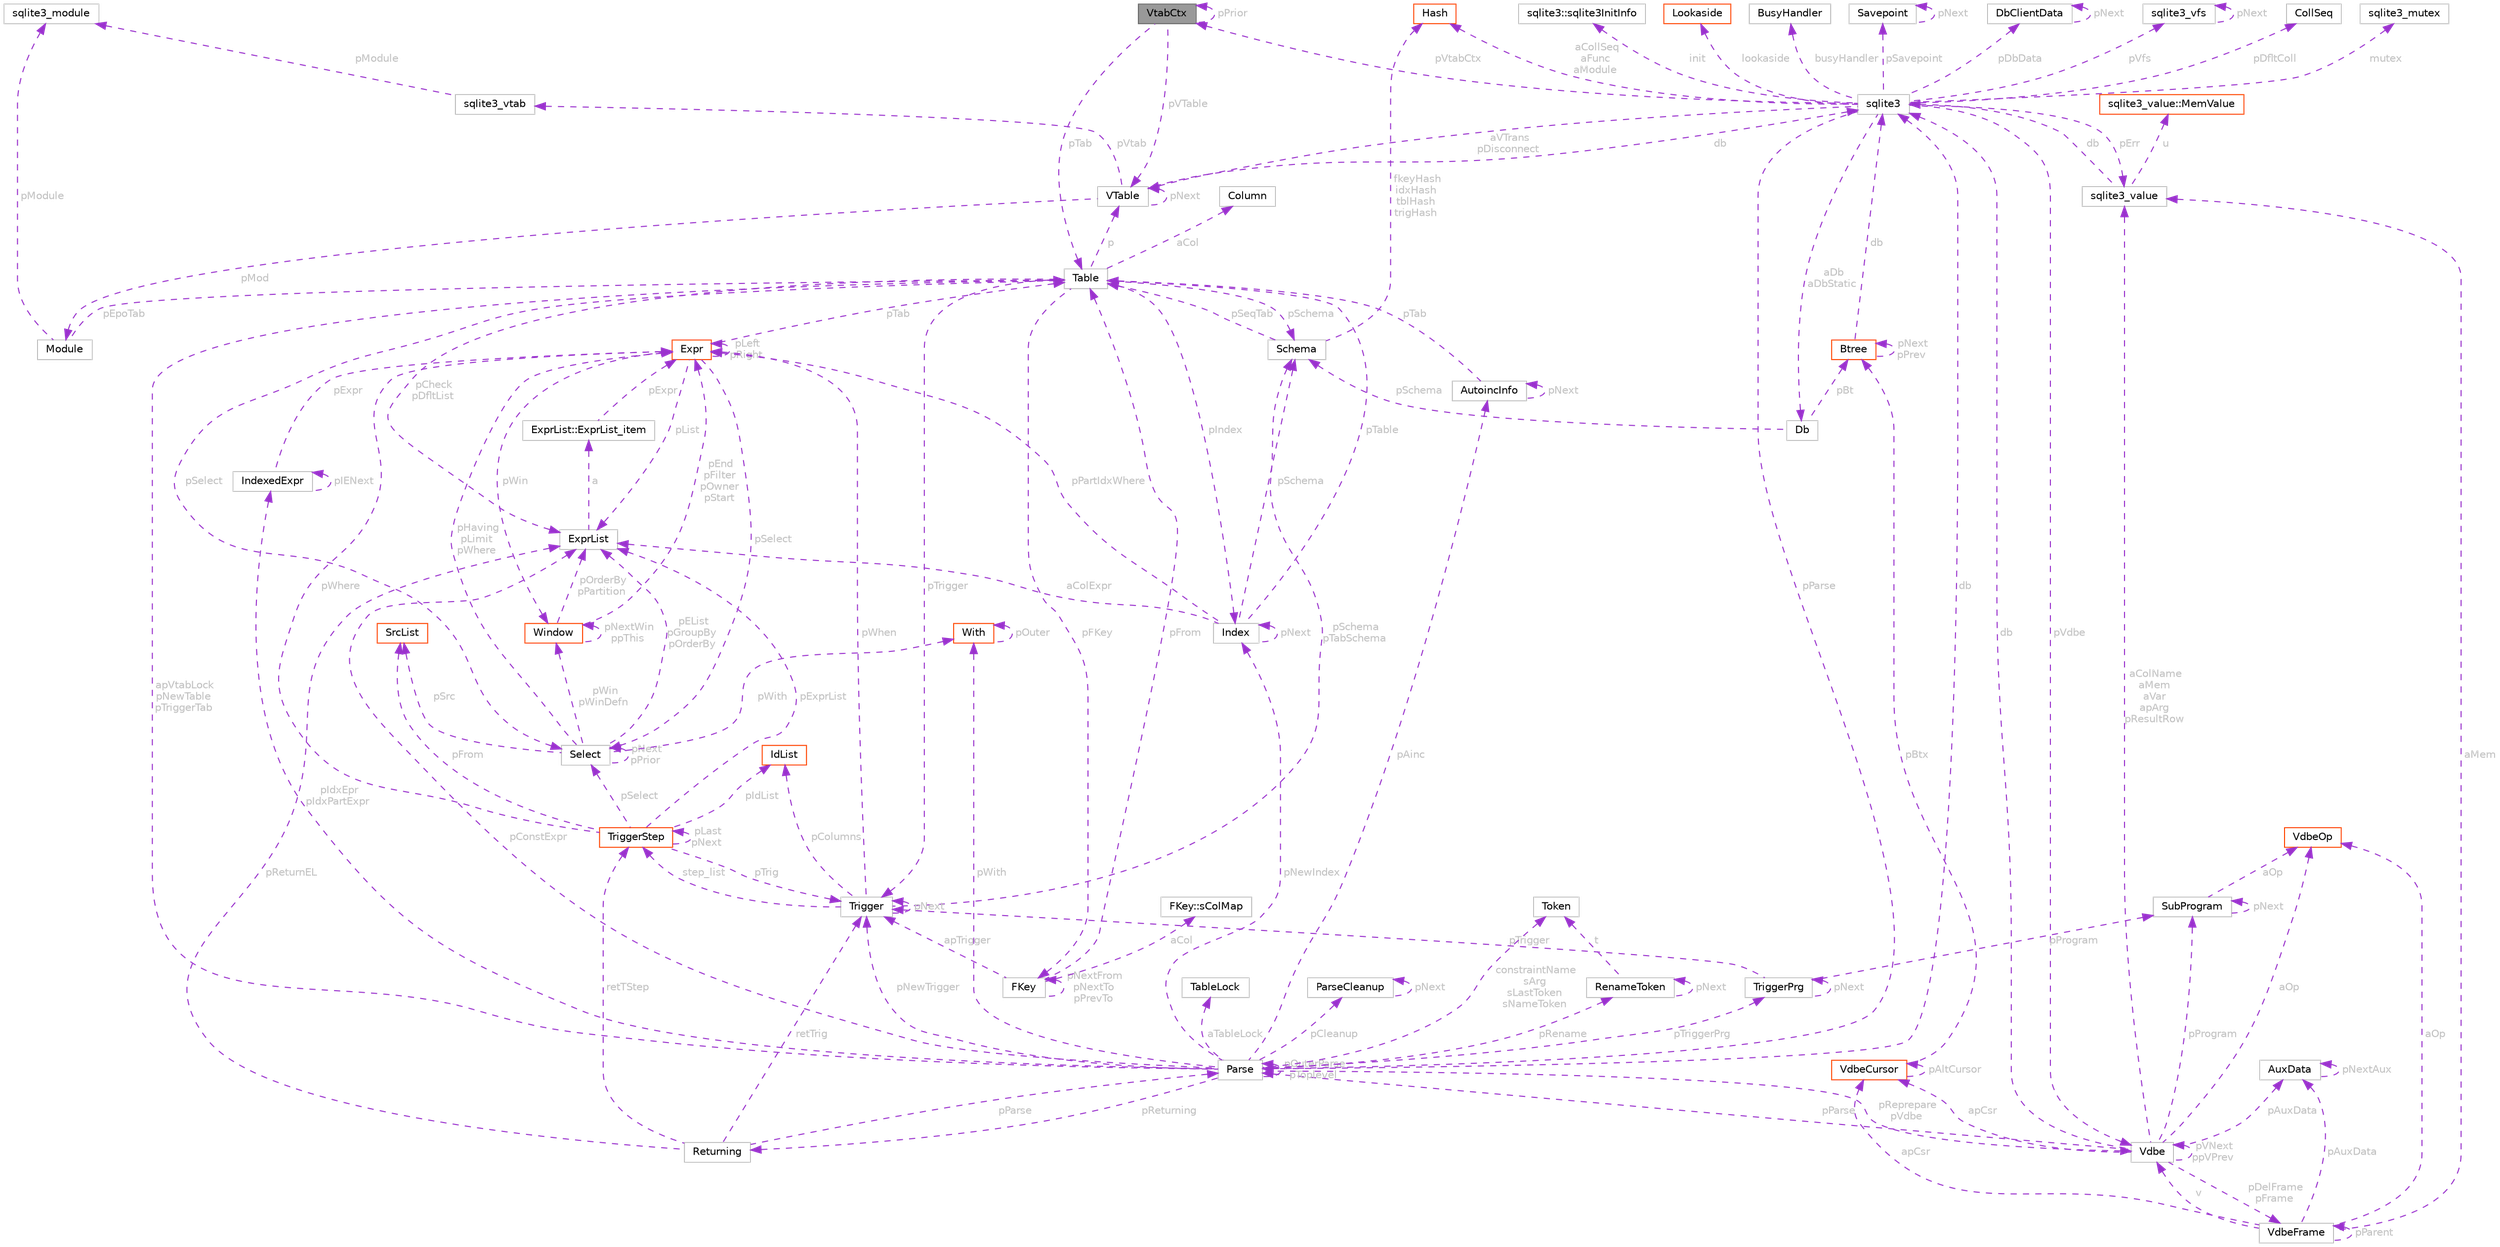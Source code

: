 digraph "VtabCtx"
{
 // LATEX_PDF_SIZE
  bgcolor="transparent";
  edge [fontname=Helvetica,fontsize=10,labelfontname=Helvetica,labelfontsize=10];
  node [fontname=Helvetica,fontsize=10,shape=box,height=0.2,width=0.4];
  Node1 [id="Node000001",label="VtabCtx",height=0.2,width=0.4,color="gray40", fillcolor="grey60", style="filled", fontcolor="black",tooltip=" "];
  Node2 -> Node1 [id="edge1_Node000001_Node000002",dir="back",color="darkorchid3",style="dashed",tooltip=" ",label=" pVTable",fontcolor="grey" ];
  Node2 [id="Node000002",label="VTable",height=0.2,width=0.4,color="grey75", fillcolor="white", style="filled",URL="$structVTable.html",tooltip=" "];
  Node3 -> Node2 [id="edge2_Node000002_Node000003",dir="back",color="darkorchid3",style="dashed",tooltip=" ",label=" db",fontcolor="grey" ];
  Node3 [id="Node000003",label="sqlite3",height=0.2,width=0.4,color="grey75", fillcolor="white", style="filled",URL="$structsqlite3.html",tooltip=" "];
  Node4 -> Node3 [id="edge3_Node000003_Node000004",dir="back",color="darkorchid3",style="dashed",tooltip=" ",label=" pVfs",fontcolor="grey" ];
  Node4 [id="Node000004",label="sqlite3_vfs",height=0.2,width=0.4,color="grey75", fillcolor="white", style="filled",URL="$structsqlite3__vfs.html",tooltip=" "];
  Node4 -> Node4 [id="edge4_Node000004_Node000004",dir="back",color="darkorchid3",style="dashed",tooltip=" ",label=" pNext",fontcolor="grey" ];
  Node5 -> Node3 [id="edge5_Node000003_Node000005",dir="back",color="darkorchid3",style="dashed",tooltip=" ",label=" pVdbe",fontcolor="grey" ];
  Node5 [id="Node000005",label="Vdbe",height=0.2,width=0.4,color="grey75", fillcolor="white", style="filled",URL="$structVdbe.html",tooltip=" "];
  Node3 -> Node5 [id="edge6_Node000005_Node000003",dir="back",color="darkorchid3",style="dashed",tooltip=" ",label=" db",fontcolor="grey" ];
  Node5 -> Node5 [id="edge7_Node000005_Node000005",dir="back",color="darkorchid3",style="dashed",tooltip=" ",label=" pVNext\nppVPrev",fontcolor="grey" ];
  Node6 -> Node5 [id="edge8_Node000005_Node000006",dir="back",color="darkorchid3",style="dashed",tooltip=" ",label=" pParse",fontcolor="grey" ];
  Node6 [id="Node000006",label="Parse",height=0.2,width=0.4,color="grey75", fillcolor="white", style="filled",URL="$structParse.html",tooltip=" "];
  Node3 -> Node6 [id="edge9_Node000006_Node000003",dir="back",color="darkorchid3",style="dashed",tooltip=" ",label=" db",fontcolor="grey" ];
  Node5 -> Node6 [id="edge10_Node000006_Node000005",dir="back",color="darkorchid3",style="dashed",tooltip=" ",label=" pReprepare\npVdbe",fontcolor="grey" ];
  Node7 -> Node6 [id="edge11_Node000006_Node000007",dir="back",color="darkorchid3",style="dashed",tooltip=" ",label=" pConstExpr",fontcolor="grey" ];
  Node7 [id="Node000007",label="ExprList",height=0.2,width=0.4,color="grey75", fillcolor="white", style="filled",URL="$structExprList.html",tooltip=" "];
  Node8 -> Node7 [id="edge12_Node000007_Node000008",dir="back",color="darkorchid3",style="dashed",tooltip=" ",label=" a",fontcolor="grey" ];
  Node8 [id="Node000008",label="ExprList::ExprList_item",height=0.2,width=0.4,color="grey75", fillcolor="white", style="filled",URL="$structExprList_1_1ExprList__item.html",tooltip=" "];
  Node9 -> Node8 [id="edge13_Node000008_Node000009",dir="back",color="darkorchid3",style="dashed",tooltip=" ",label=" pExpr",fontcolor="grey" ];
  Node9 [id="Node000009",label="Expr",height=0.2,width=0.4,color="orangered", fillcolor="white", style="filled",URL="$structExpr.html",tooltip=" "];
  Node9 -> Node9 [id="edge14_Node000009_Node000009",dir="back",color="darkorchid3",style="dashed",tooltip=" ",label=" pLeft\npRight",fontcolor="grey" ];
  Node7 -> Node9 [id="edge15_Node000009_Node000007",dir="back",color="darkorchid3",style="dashed",tooltip=" ",label=" pList",fontcolor="grey" ];
  Node10 -> Node9 [id="edge16_Node000009_Node000010",dir="back",color="darkorchid3",style="dashed",tooltip=" ",label=" pSelect",fontcolor="grey" ];
  Node10 [id="Node000010",label="Select",height=0.2,width=0.4,color="grey75", fillcolor="white", style="filled",URL="$structSelect.html",tooltip=" "];
  Node7 -> Node10 [id="edge17_Node000010_Node000007",dir="back",color="darkorchid3",style="dashed",tooltip=" ",label=" pEList\npGroupBy\npOrderBy",fontcolor="grey" ];
  Node11 -> Node10 [id="edge18_Node000010_Node000011",dir="back",color="darkorchid3",style="dashed",tooltip=" ",label=" pSrc",fontcolor="grey" ];
  Node11 [id="Node000011",label="SrcList",height=0.2,width=0.4,color="orangered", fillcolor="white", style="filled",URL="$structSrcList.html",tooltip=" "];
  Node9 -> Node10 [id="edge19_Node000010_Node000009",dir="back",color="darkorchid3",style="dashed",tooltip=" ",label=" pHaving\npLimit\npWhere",fontcolor="grey" ];
  Node10 -> Node10 [id="edge20_Node000010_Node000010",dir="back",color="darkorchid3",style="dashed",tooltip=" ",label=" pNext\npPrior",fontcolor="grey" ];
  Node29 -> Node10 [id="edge21_Node000010_Node000029",dir="back",color="darkorchid3",style="dashed",tooltip=" ",label=" pWith",fontcolor="grey" ];
  Node29 [id="Node000029",label="With",height=0.2,width=0.4,color="orangered", fillcolor="white", style="filled",URL="$structWith.html",tooltip=" "];
  Node29 -> Node29 [id="edge22_Node000029_Node000029",dir="back",color="darkorchid3",style="dashed",tooltip=" ",label=" pOuter",fontcolor="grey" ];
  Node31 -> Node10 [id="edge23_Node000010_Node000031",dir="back",color="darkorchid3",style="dashed",tooltip=" ",label=" pWin\npWinDefn",fontcolor="grey" ];
  Node31 [id="Node000031",label="Window",height=0.2,width=0.4,color="orangered", fillcolor="white", style="filled",URL="$structWindow.html",tooltip=" "];
  Node7 -> Node31 [id="edge24_Node000031_Node000007",dir="back",color="darkorchid3",style="dashed",tooltip=" ",label=" pOrderBy\npPartition",fontcolor="grey" ];
  Node9 -> Node31 [id="edge25_Node000031_Node000009",dir="back",color="darkorchid3",style="dashed",tooltip=" ",label=" pEnd\npFilter\npOwner\npStart",fontcolor="grey" ];
  Node31 -> Node31 [id="edge26_Node000031_Node000031",dir="back",color="darkorchid3",style="dashed",tooltip=" ",label=" pNextWin\nppThis",fontcolor="grey" ];
  Node13 -> Node9 [id="edge27_Node000009_Node000013",dir="back",color="darkorchid3",style="dashed",tooltip=" ",label=" pTab",fontcolor="grey" ];
  Node13 [id="Node000013",label="Table",height=0.2,width=0.4,color="grey75", fillcolor="white", style="filled",URL="$structTable.html",tooltip=" "];
  Node14 -> Node13 [id="edge28_Node000013_Node000014",dir="back",color="darkorchid3",style="dashed",tooltip=" ",label=" aCol",fontcolor="grey" ];
  Node14 [id="Node000014",label="Column",height=0.2,width=0.4,color="grey75", fillcolor="white", style="filled",URL="$structColumn.html",tooltip=" "];
  Node15 -> Node13 [id="edge29_Node000013_Node000015",dir="back",color="darkorchid3",style="dashed",tooltip=" ",label=" pIndex",fontcolor="grey" ];
  Node15 [id="Node000015",label="Index",height=0.2,width=0.4,color="grey75", fillcolor="white", style="filled",URL="$structIndex.html",tooltip=" "];
  Node13 -> Node15 [id="edge30_Node000015_Node000013",dir="back",color="darkorchid3",style="dashed",tooltip=" ",label=" pTable",fontcolor="grey" ];
  Node15 -> Node15 [id="edge31_Node000015_Node000015",dir="back",color="darkorchid3",style="dashed",tooltip=" ",label=" pNext",fontcolor="grey" ];
  Node16 -> Node15 [id="edge32_Node000015_Node000016",dir="back",color="darkorchid3",style="dashed",tooltip=" ",label=" pSchema",fontcolor="grey" ];
  Node16 [id="Node000016",label="Schema",height=0.2,width=0.4,color="grey75", fillcolor="white", style="filled",URL="$structSchema.html",tooltip=" "];
  Node17 -> Node16 [id="edge33_Node000016_Node000017",dir="back",color="darkorchid3",style="dashed",tooltip=" ",label=" fkeyHash\nidxHash\ntblHash\ntrigHash",fontcolor="grey" ];
  Node17 [id="Node000017",label="Hash",height=0.2,width=0.4,color="orangered", fillcolor="white", style="filled",URL="$structHash.html",tooltip=" "];
  Node13 -> Node16 [id="edge34_Node000016_Node000013",dir="back",color="darkorchid3",style="dashed",tooltip=" ",label=" pSeqTab",fontcolor="grey" ];
  Node9 -> Node15 [id="edge35_Node000015_Node000009",dir="back",color="darkorchid3",style="dashed",tooltip=" ",label=" pPartIdxWhere",fontcolor="grey" ];
  Node7 -> Node15 [id="edge36_Node000015_Node000007",dir="back",color="darkorchid3",style="dashed",tooltip=" ",label=" aColExpr",fontcolor="grey" ];
  Node7 -> Node13 [id="edge37_Node000013_Node000007",dir="back",color="darkorchid3",style="dashed",tooltip=" ",label=" pCheck\npDfltList",fontcolor="grey" ];
  Node20 -> Node13 [id="edge38_Node000013_Node000020",dir="back",color="darkorchid3",style="dashed",tooltip=" ",label=" pFKey",fontcolor="grey" ];
  Node20 [id="Node000020",label="FKey",height=0.2,width=0.4,color="grey75", fillcolor="white", style="filled",URL="$structFKey.html",tooltip=" "];
  Node13 -> Node20 [id="edge39_Node000020_Node000013",dir="back",color="darkorchid3",style="dashed",tooltip=" ",label=" pFrom",fontcolor="grey" ];
  Node20 -> Node20 [id="edge40_Node000020_Node000020",dir="back",color="darkorchid3",style="dashed",tooltip=" ",label=" pNextFrom\npNextTo\npPrevTo",fontcolor="grey" ];
  Node21 -> Node20 [id="edge41_Node000020_Node000021",dir="back",color="darkorchid3",style="dashed",tooltip=" ",label=" apTrigger",fontcolor="grey" ];
  Node21 [id="Node000021",label="Trigger",height=0.2,width=0.4,color="grey75", fillcolor="white", style="filled",URL="$structTrigger.html",tooltip=" "];
  Node9 -> Node21 [id="edge42_Node000021_Node000009",dir="back",color="darkorchid3",style="dashed",tooltip=" ",label=" pWhen",fontcolor="grey" ];
  Node22 -> Node21 [id="edge43_Node000021_Node000022",dir="back",color="darkorchid3",style="dashed",tooltip=" ",label=" pColumns",fontcolor="grey" ];
  Node22 [id="Node000022",label="IdList",height=0.2,width=0.4,color="orangered", fillcolor="white", style="filled",URL="$structIdList.html",tooltip=" "];
  Node16 -> Node21 [id="edge44_Node000021_Node000016",dir="back",color="darkorchid3",style="dashed",tooltip=" ",label=" pSchema\npTabSchema",fontcolor="grey" ];
  Node24 -> Node21 [id="edge45_Node000021_Node000024",dir="back",color="darkorchid3",style="dashed",tooltip=" ",label=" step_list",fontcolor="grey" ];
  Node24 [id="Node000024",label="TriggerStep",height=0.2,width=0.4,color="orangered", fillcolor="white", style="filled",URL="$structTriggerStep.html",tooltip=" "];
  Node21 -> Node24 [id="edge46_Node000024_Node000021",dir="back",color="darkorchid3",style="dashed",tooltip=" ",label=" pTrig",fontcolor="grey" ];
  Node10 -> Node24 [id="edge47_Node000024_Node000010",dir="back",color="darkorchid3",style="dashed",tooltip=" ",label=" pSelect",fontcolor="grey" ];
  Node11 -> Node24 [id="edge48_Node000024_Node000011",dir="back",color="darkorchid3",style="dashed",tooltip=" ",label=" pFrom",fontcolor="grey" ];
  Node9 -> Node24 [id="edge49_Node000024_Node000009",dir="back",color="darkorchid3",style="dashed",tooltip=" ",label=" pWhere",fontcolor="grey" ];
  Node7 -> Node24 [id="edge50_Node000024_Node000007",dir="back",color="darkorchid3",style="dashed",tooltip=" ",label=" pExprList",fontcolor="grey" ];
  Node22 -> Node24 [id="edge51_Node000024_Node000022",dir="back",color="darkorchid3",style="dashed",tooltip=" ",label=" pIdList",fontcolor="grey" ];
  Node24 -> Node24 [id="edge52_Node000024_Node000024",dir="back",color="darkorchid3",style="dashed",tooltip=" ",label=" pLast\npNext",fontcolor="grey" ];
  Node21 -> Node21 [id="edge53_Node000021_Node000021",dir="back",color="darkorchid3",style="dashed",tooltip=" ",label=" pNext",fontcolor="grey" ];
  Node26 -> Node20 [id="edge54_Node000020_Node000026",dir="back",color="darkorchid3",style="dashed",tooltip=" ",label=" aCol",fontcolor="grey" ];
  Node26 [id="Node000026",label="FKey::sColMap",height=0.2,width=0.4,color="grey75", fillcolor="white", style="filled",URL="$structFKey_1_1sColMap.html",tooltip=" "];
  Node10 -> Node13 [id="edge55_Node000013_Node000010",dir="back",color="darkorchid3",style="dashed",tooltip=" ",label=" pSelect",fontcolor="grey" ];
  Node2 -> Node13 [id="edge56_Node000013_Node000002",dir="back",color="darkorchid3",style="dashed",tooltip=" ",label=" p",fontcolor="grey" ];
  Node21 -> Node13 [id="edge57_Node000013_Node000021",dir="back",color="darkorchid3",style="dashed",tooltip=" ",label=" pTrigger",fontcolor="grey" ];
  Node16 -> Node13 [id="edge58_Node000013_Node000016",dir="back",color="darkorchid3",style="dashed",tooltip=" ",label=" pSchema",fontcolor="grey" ];
  Node31 -> Node9 [id="edge59_Node000009_Node000031",dir="back",color="darkorchid3",style="dashed",tooltip=" ",label=" pWin",fontcolor="grey" ];
  Node37 -> Node6 [id="edge60_Node000006_Node000037",dir="back",color="darkorchid3",style="dashed",tooltip=" ",label=" pIdxEpr\npIdxPartExpr",fontcolor="grey" ];
  Node37 [id="Node000037",label="IndexedExpr",height=0.2,width=0.4,color="grey75", fillcolor="white", style="filled",URL="$structIndexedExpr.html",tooltip=" "];
  Node9 -> Node37 [id="edge61_Node000037_Node000009",dir="back",color="darkorchid3",style="dashed",tooltip=" ",label=" pExpr",fontcolor="grey" ];
  Node37 -> Node37 [id="edge62_Node000037_Node000037",dir="back",color="darkorchid3",style="dashed",tooltip=" ",label=" pIENext",fontcolor="grey" ];
  Node38 -> Node6 [id="edge63_Node000006_Node000038",dir="back",color="darkorchid3",style="dashed",tooltip=" ",label=" aTableLock",fontcolor="grey" ];
  Node38 [id="Node000038",label="TableLock",height=0.2,width=0.4,color="grey75", fillcolor="white", style="filled",URL="$structTableLock.html",tooltip=" "];
  Node39 -> Node6 [id="edge64_Node000006_Node000039",dir="back",color="darkorchid3",style="dashed",tooltip=" ",label=" pAinc",fontcolor="grey" ];
  Node39 [id="Node000039",label="AutoincInfo",height=0.2,width=0.4,color="grey75", fillcolor="white", style="filled",URL="$structAutoincInfo.html",tooltip=" "];
  Node39 -> Node39 [id="edge65_Node000039_Node000039",dir="back",color="darkorchid3",style="dashed",tooltip=" ",label=" pNext",fontcolor="grey" ];
  Node13 -> Node39 [id="edge66_Node000039_Node000013",dir="back",color="darkorchid3",style="dashed",tooltip=" ",label=" pTab",fontcolor="grey" ];
  Node6 -> Node6 [id="edge67_Node000006_Node000006",dir="back",color="darkorchid3",style="dashed",tooltip=" ",label=" pOuterParse\npToplevel",fontcolor="grey" ];
  Node13 -> Node6 [id="edge68_Node000006_Node000013",dir="back",color="darkorchid3",style="dashed",tooltip=" ",label=" apVtabLock\npNewTable\npTriggerTab",fontcolor="grey" ];
  Node40 -> Node6 [id="edge69_Node000006_Node000040",dir="back",color="darkorchid3",style="dashed",tooltip=" ",label=" pTriggerPrg",fontcolor="grey" ];
  Node40 [id="Node000040",label="TriggerPrg",height=0.2,width=0.4,color="grey75", fillcolor="white", style="filled",URL="$structTriggerPrg.html",tooltip=" "];
  Node21 -> Node40 [id="edge70_Node000040_Node000021",dir="back",color="darkorchid3",style="dashed",tooltip=" ",label=" pTrigger",fontcolor="grey" ];
  Node40 -> Node40 [id="edge71_Node000040_Node000040",dir="back",color="darkorchid3",style="dashed",tooltip=" ",label=" pNext",fontcolor="grey" ];
  Node41 -> Node40 [id="edge72_Node000040_Node000041",dir="back",color="darkorchid3",style="dashed",tooltip=" ",label=" pProgram",fontcolor="grey" ];
  Node41 [id="Node000041",label="SubProgram",height=0.2,width=0.4,color="grey75", fillcolor="white", style="filled",URL="$structSubProgram.html",tooltip=" "];
  Node42 -> Node41 [id="edge73_Node000041_Node000042",dir="back",color="darkorchid3",style="dashed",tooltip=" ",label=" aOp",fontcolor="grey" ];
  Node42 [id="Node000042",label="VdbeOp",height=0.2,width=0.4,color="orangered", fillcolor="white", style="filled",URL="$structVdbeOp.html",tooltip=" "];
  Node41 -> Node41 [id="edge74_Node000041_Node000041",dir="back",color="darkorchid3",style="dashed",tooltip=" ",label=" pNext",fontcolor="grey" ];
  Node50 -> Node6 [id="edge75_Node000006_Node000050",dir="back",color="darkorchid3",style="dashed",tooltip=" ",label=" pCleanup",fontcolor="grey" ];
  Node50 [id="Node000050",label="ParseCleanup",height=0.2,width=0.4,color="grey75", fillcolor="white", style="filled",URL="$structParseCleanup.html",tooltip=" "];
  Node50 -> Node50 [id="edge76_Node000050_Node000050",dir="back",color="darkorchid3",style="dashed",tooltip=" ",label=" pNext",fontcolor="grey" ];
  Node51 -> Node6 [id="edge77_Node000006_Node000051",dir="back",color="darkorchid3",style="dashed",tooltip=" ",label=" constraintName\nsArg\nsLastToken\nsNameToken",fontcolor="grey" ];
  Node51 [id="Node000051",label="Token",height=0.2,width=0.4,color="grey75", fillcolor="white", style="filled",URL="$structToken.html",tooltip=" "];
  Node52 -> Node6 [id="edge78_Node000006_Node000052",dir="back",color="darkorchid3",style="dashed",tooltip=" ",label=" pReturning",fontcolor="grey" ];
  Node52 [id="Node000052",label="Returning",height=0.2,width=0.4,color="grey75", fillcolor="white", style="filled",URL="$structReturning.html",tooltip=" "];
  Node6 -> Node52 [id="edge79_Node000052_Node000006",dir="back",color="darkorchid3",style="dashed",tooltip=" ",label=" pParse",fontcolor="grey" ];
  Node7 -> Node52 [id="edge80_Node000052_Node000007",dir="back",color="darkorchid3",style="dashed",tooltip=" ",label=" pReturnEL",fontcolor="grey" ];
  Node21 -> Node52 [id="edge81_Node000052_Node000021",dir="back",color="darkorchid3",style="dashed",tooltip=" ",label=" retTrig",fontcolor="grey" ];
  Node24 -> Node52 [id="edge82_Node000052_Node000024",dir="back",color="darkorchid3",style="dashed",tooltip=" ",label=" retTStep",fontcolor="grey" ];
  Node15 -> Node6 [id="edge83_Node000006_Node000015",dir="back",color="darkorchid3",style="dashed",tooltip=" ",label=" pNewIndex",fontcolor="grey" ];
  Node21 -> Node6 [id="edge84_Node000006_Node000021",dir="back",color="darkorchid3",style="dashed",tooltip=" ",label=" pNewTrigger",fontcolor="grey" ];
  Node29 -> Node6 [id="edge85_Node000006_Node000029",dir="back",color="darkorchid3",style="dashed",tooltip=" ",label=" pWith",fontcolor="grey" ];
  Node53 -> Node6 [id="edge86_Node000006_Node000053",dir="back",color="darkorchid3",style="dashed",tooltip=" ",label=" pRename",fontcolor="grey" ];
  Node53 [id="Node000053",label="RenameToken",height=0.2,width=0.4,color="grey75", fillcolor="white", style="filled",URL="$structRenameToken.html",tooltip=" "];
  Node51 -> Node53 [id="edge87_Node000053_Node000051",dir="back",color="darkorchid3",style="dashed",tooltip=" ",label=" t",fontcolor="grey" ];
  Node53 -> Node53 [id="edge88_Node000053_Node000053",dir="back",color="darkorchid3",style="dashed",tooltip=" ",label=" pNext",fontcolor="grey" ];
  Node45 -> Node5 [id="edge89_Node000005_Node000045",dir="back",color="darkorchid3",style="dashed",tooltip=" ",label=" aColName\naMem\naVar\napArg\npResultRow",fontcolor="grey" ];
  Node45 [id="Node000045",label="sqlite3_value",height=0.2,width=0.4,color="grey75", fillcolor="white", style="filled",URL="$structsqlite3__value.html",tooltip=" "];
  Node46 -> Node45 [id="edge90_Node000045_Node000046",dir="back",color="darkorchid3",style="dashed",tooltip=" ",label=" u",fontcolor="grey" ];
  Node46 [id="Node000046",label="sqlite3_value::MemValue",height=0.2,width=0.4,color="orangered", fillcolor="white", style="filled",URL="$unionsqlite3__value_1_1MemValue.html",tooltip=" "];
  Node3 -> Node45 [id="edge91_Node000045_Node000003",dir="back",color="darkorchid3",style="dashed",tooltip=" ",label=" db",fontcolor="grey" ];
  Node54 -> Node5 [id="edge92_Node000005_Node000054",dir="back",color="darkorchid3",style="dashed",tooltip=" ",label=" apCsr",fontcolor="grey" ];
  Node54 [id="Node000054",label="VdbeCursor",height=0.2,width=0.4,color="orangered", fillcolor="white", style="filled",URL="$structVdbeCursor.html",tooltip=" "];
  Node55 -> Node54 [id="edge93_Node000054_Node000055",dir="back",color="darkorchid3",style="dashed",tooltip=" ",label=" pBtx",fontcolor="grey" ];
  Node55 [id="Node000055",label="Btree",height=0.2,width=0.4,color="orangered", fillcolor="white", style="filled",URL="$structBtree.html",tooltip=" "];
  Node3 -> Node55 [id="edge94_Node000055_Node000003",dir="back",color="darkorchid3",style="dashed",tooltip=" ",label=" db",fontcolor="grey" ];
  Node55 -> Node55 [id="edge95_Node000055_Node000055",dir="back",color="darkorchid3",style="dashed",tooltip=" ",label=" pNext\npPrev",fontcolor="grey" ];
  Node54 -> Node54 [id="edge96_Node000054_Node000054",dir="back",color="darkorchid3",style="dashed",tooltip=" ",label=" pAltCursor",fontcolor="grey" ];
  Node42 -> Node5 [id="edge97_Node000005_Node000042",dir="back",color="darkorchid3",style="dashed",tooltip=" ",label=" aOp",fontcolor="grey" ];
  Node87 -> Node5 [id="edge98_Node000005_Node000087",dir="back",color="darkorchid3",style="dashed",tooltip=" ",label=" pDelFrame\npFrame",fontcolor="grey" ];
  Node87 [id="Node000087",label="VdbeFrame",height=0.2,width=0.4,color="grey75", fillcolor="white", style="filled",URL="$structVdbeFrame.html",tooltip=" "];
  Node5 -> Node87 [id="edge99_Node000087_Node000005",dir="back",color="darkorchid3",style="dashed",tooltip=" ",label=" v",fontcolor="grey" ];
  Node87 -> Node87 [id="edge100_Node000087_Node000087",dir="back",color="darkorchid3",style="dashed",tooltip=" ",label=" pParent",fontcolor="grey" ];
  Node42 -> Node87 [id="edge101_Node000087_Node000042",dir="back",color="darkorchid3",style="dashed",tooltip=" ",label=" aOp",fontcolor="grey" ];
  Node45 -> Node87 [id="edge102_Node000087_Node000045",dir="back",color="darkorchid3",style="dashed",tooltip=" ",label=" aMem",fontcolor="grey" ];
  Node54 -> Node87 [id="edge103_Node000087_Node000054",dir="back",color="darkorchid3",style="dashed",tooltip=" ",label=" apCsr",fontcolor="grey" ];
  Node88 -> Node87 [id="edge104_Node000087_Node000088",dir="back",color="darkorchid3",style="dashed",tooltip=" ",label=" pAuxData",fontcolor="grey" ];
  Node88 [id="Node000088",label="AuxData",height=0.2,width=0.4,color="grey75", fillcolor="white", style="filled",URL="$structAuxData.html",tooltip=" "];
  Node88 -> Node88 [id="edge105_Node000088_Node000088",dir="back",color="darkorchid3",style="dashed",tooltip=" ",label=" pNextAux",fontcolor="grey" ];
  Node41 -> Node5 [id="edge106_Node000005_Node000041",dir="back",color="darkorchid3",style="dashed",tooltip=" ",label=" pProgram",fontcolor="grey" ];
  Node88 -> Node5 [id="edge107_Node000005_Node000088",dir="back",color="darkorchid3",style="dashed",tooltip=" ",label=" pAuxData",fontcolor="grey" ];
  Node47 -> Node3 [id="edge108_Node000003_Node000047",dir="back",color="darkorchid3",style="dashed",tooltip=" ",label=" pDfltColl",fontcolor="grey" ];
  Node47 [id="Node000047",label="CollSeq",height=0.2,width=0.4,color="grey75", fillcolor="white", style="filled",URL="$structCollSeq.html",tooltip=" "];
  Node71 -> Node3 [id="edge109_Node000003_Node000071",dir="back",color="darkorchid3",style="dashed",tooltip=" ",label=" mutex",fontcolor="grey" ];
  Node71 [id="Node000071",label="sqlite3_mutex",height=0.2,width=0.4,color="grey75", fillcolor="white", style="filled",URL="$structsqlite3__mutex.html",tooltip=" "];
  Node89 -> Node3 [id="edge110_Node000003_Node000089",dir="back",color="darkorchid3",style="dashed",tooltip=" ",label=" aDb\naDbStatic",fontcolor="grey" ];
  Node89 [id="Node000089",label="Db",height=0.2,width=0.4,color="grey75", fillcolor="white", style="filled",URL="$structDb.html",tooltip=" "];
  Node55 -> Node89 [id="edge111_Node000089_Node000055",dir="back",color="darkorchid3",style="dashed",tooltip=" ",label=" pBt",fontcolor="grey" ];
  Node16 -> Node89 [id="edge112_Node000089_Node000016",dir="back",color="darkorchid3",style="dashed",tooltip=" ",label=" pSchema",fontcolor="grey" ];
  Node90 -> Node3 [id="edge113_Node000003_Node000090",dir="back",color="darkorchid3",style="dashed",tooltip=" ",label=" init",fontcolor="grey" ];
  Node90 [id="Node000090",label="sqlite3::sqlite3InitInfo",height=0.2,width=0.4,color="grey75", fillcolor="white", style="filled",URL="$structsqlite3_1_1sqlite3InitInfo.html",tooltip=" "];
  Node6 -> Node3 [id="edge114_Node000003_Node000006",dir="back",color="darkorchid3",style="dashed",tooltip=" ",label=" pParse",fontcolor="grey" ];
  Node45 -> Node3 [id="edge115_Node000003_Node000045",dir="back",color="darkorchid3",style="dashed",tooltip=" ",label=" pErr",fontcolor="grey" ];
  Node91 -> Node3 [id="edge116_Node000003_Node000091",dir="back",color="darkorchid3",style="dashed",tooltip=" ",label=" lookaside",fontcolor="grey" ];
  Node91 [id="Node000091",label="Lookaside",height=0.2,width=0.4,color="orangered", fillcolor="white", style="filled",URL="$structLookaside.html",tooltip=" "];
  Node17 -> Node3 [id="edge117_Node000003_Node000017",dir="back",color="darkorchid3",style="dashed",tooltip=" ",label=" aCollSeq\naFunc\naModule",fontcolor="grey" ];
  Node1 -> Node3 [id="edge118_Node000003_Node000001",dir="back",color="darkorchid3",style="dashed",tooltip=" ",label=" pVtabCtx",fontcolor="grey" ];
  Node2 -> Node3 [id="edge119_Node000003_Node000002",dir="back",color="darkorchid3",style="dashed",tooltip=" ",label=" aVTrans\npDisconnect",fontcolor="grey" ];
  Node93 -> Node3 [id="edge120_Node000003_Node000093",dir="back",color="darkorchid3",style="dashed",tooltip=" ",label=" busyHandler",fontcolor="grey" ];
  Node93 [id="Node000093",label="BusyHandler",height=0.2,width=0.4,color="grey75", fillcolor="white", style="filled",URL="$structBusyHandler.html",tooltip=" "];
  Node94 -> Node3 [id="edge121_Node000003_Node000094",dir="back",color="darkorchid3",style="dashed",tooltip=" ",label=" pSavepoint",fontcolor="grey" ];
  Node94 [id="Node000094",label="Savepoint",height=0.2,width=0.4,color="grey75", fillcolor="white", style="filled",URL="$structSavepoint.html",tooltip=" "];
  Node94 -> Node94 [id="edge122_Node000094_Node000094",dir="back",color="darkorchid3",style="dashed",tooltip=" ",label=" pNext",fontcolor="grey" ];
  Node95 -> Node3 [id="edge123_Node000003_Node000095",dir="back",color="darkorchid3",style="dashed",tooltip=" ",label=" pDbData",fontcolor="grey" ];
  Node95 [id="Node000095",label="DbClientData",height=0.2,width=0.4,color="grey75", fillcolor="white", style="filled",URL="$structDbClientData.html",tooltip=" "];
  Node95 -> Node95 [id="edge124_Node000095_Node000095",dir="back",color="darkorchid3",style="dashed",tooltip=" ",label=" pNext",fontcolor="grey" ];
  Node96 -> Node2 [id="edge125_Node000002_Node000096",dir="back",color="darkorchid3",style="dashed",tooltip=" ",label=" pMod",fontcolor="grey" ];
  Node96 [id="Node000096",label="Module",height=0.2,width=0.4,color="grey75", fillcolor="white", style="filled",URL="$structModule.html",tooltip=" "];
  Node75 -> Node96 [id="edge126_Node000096_Node000075",dir="back",color="darkorchid3",style="dashed",tooltip=" ",label=" pModule",fontcolor="grey" ];
  Node75 [id="Node000075",label="sqlite3_module",height=0.2,width=0.4,color="grey75", fillcolor="white", style="filled",URL="$structsqlite3__module.html",tooltip=" "];
  Node13 -> Node96 [id="edge127_Node000096_Node000013",dir="back",color="darkorchid3",style="dashed",tooltip=" ",label=" pEpoTab",fontcolor="grey" ];
  Node74 -> Node2 [id="edge128_Node000002_Node000074",dir="back",color="darkorchid3",style="dashed",tooltip=" ",label=" pVtab",fontcolor="grey" ];
  Node74 [id="Node000074",label="sqlite3_vtab",height=0.2,width=0.4,color="grey75", fillcolor="white", style="filled",URL="$structsqlite3__vtab.html",tooltip=" "];
  Node75 -> Node74 [id="edge129_Node000074_Node000075",dir="back",color="darkorchid3",style="dashed",tooltip=" ",label=" pModule",fontcolor="grey" ];
  Node2 -> Node2 [id="edge130_Node000002_Node000002",dir="back",color="darkorchid3",style="dashed",tooltip=" ",label=" pNext",fontcolor="grey" ];
  Node13 -> Node1 [id="edge131_Node000001_Node000013",dir="back",color="darkorchid3",style="dashed",tooltip=" ",label=" pTab",fontcolor="grey" ];
  Node1 -> Node1 [id="edge132_Node000001_Node000001",dir="back",color="darkorchid3",style="dashed",tooltip=" ",label=" pPrior",fontcolor="grey" ];
}
